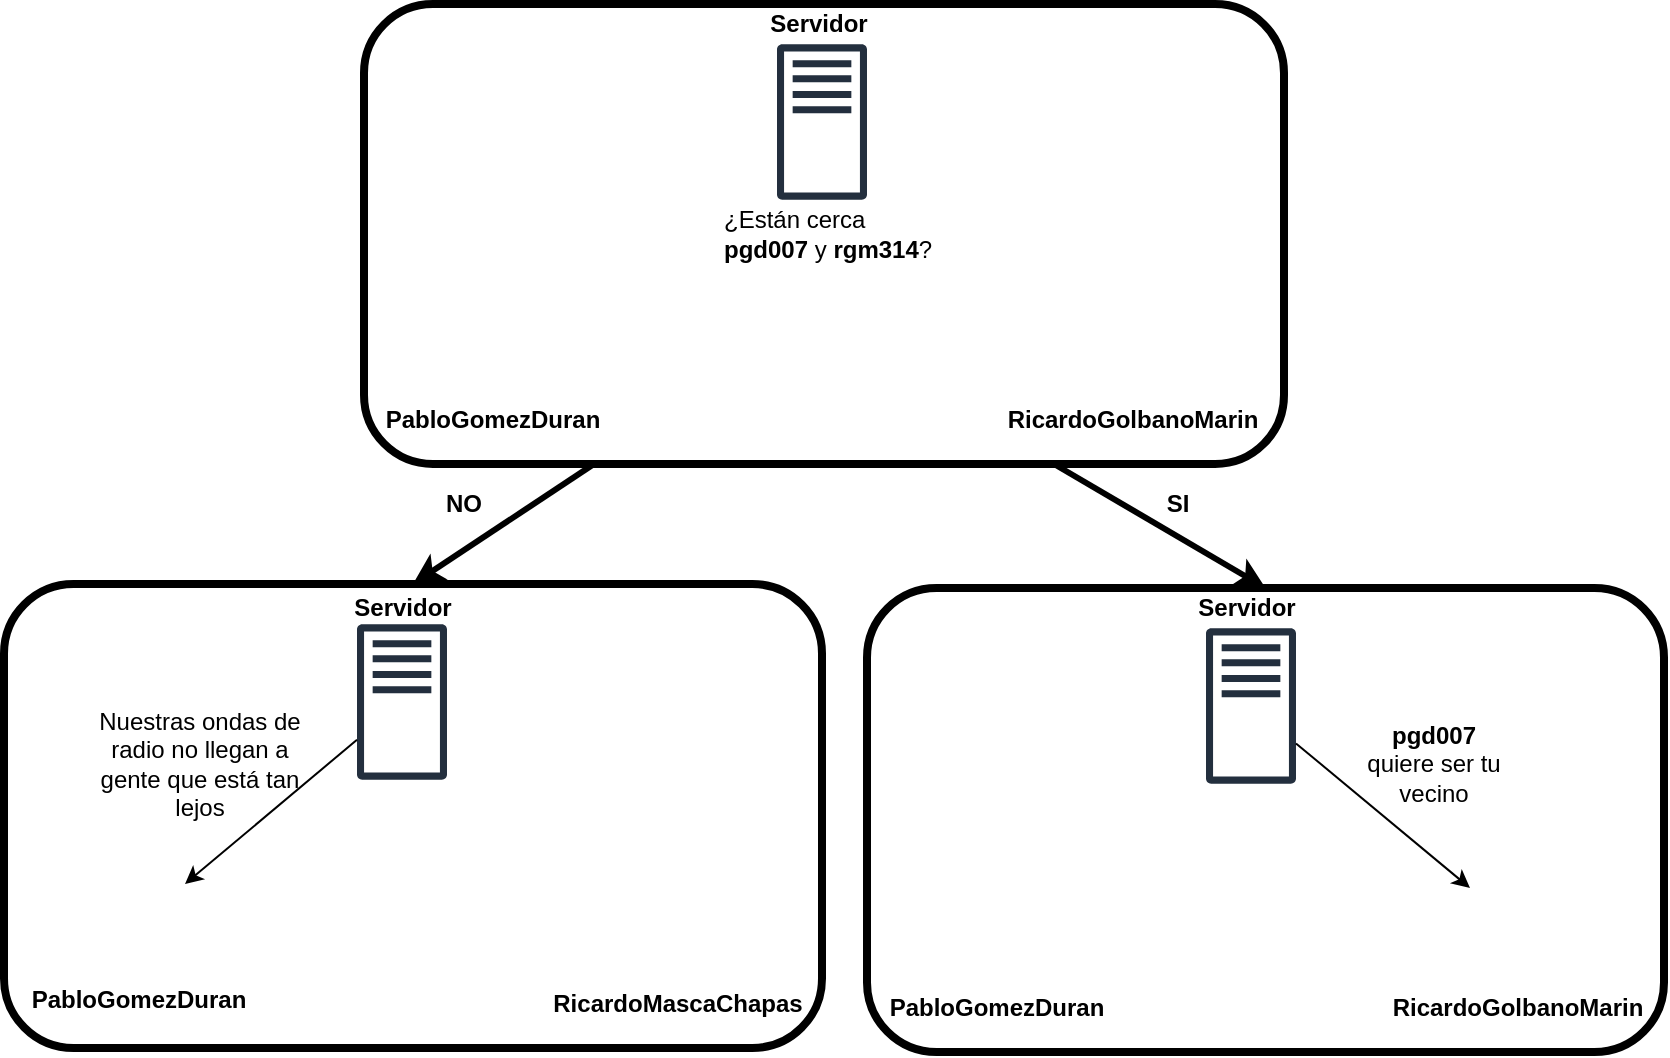 <mxfile version="12.9.7" type="device"><diagram id="yuQPI98vXx0ofhXXwVnL" name="Page-1"><mxGraphModel dx="2048" dy="696" grid="1" gridSize="10" guides="1" tooltips="1" connect="1" arrows="1" fold="1" page="1" pageScale="1" pageWidth="827" pageHeight="1169" math="0" shadow="0"><root><mxCell id="0"/><mxCell id="1" parent="0"/><mxCell id="Rk8jkysvFzLnJgMZytIT-58" value="Servidor" style="text;html=1;align=center;verticalAlign=middle;resizable=0;points=[];autosize=1;fontStyle=1" parent="1" vertex="1"><mxGeometry x="371.5" y="600" width="70" height="20" as="geometry"/></mxCell><mxCell id="Rk8jkysvFzLnJgMZytIT-59" value="" style="outlineConnect=0;fontColor=#232F3E;gradientColor=none;fillColor=#232F3E;strokeColor=none;dashed=0;verticalLabelPosition=bottom;verticalAlign=top;align=center;html=1;fontSize=12;fontStyle=0;aspect=fixed;pointerEvents=1;shape=mxgraph.aws4.traditional_server;" parent="1" vertex="1"><mxGeometry x="386.5" y="620" width="45" height="78" as="geometry"/></mxCell><mxCell id="Rk8jkysvFzLnJgMZytIT-60" value="" style="shape=image;html=1;verticalAlign=top;verticalLabelPosition=bottom;labelBackgroundColor=#ffffff;imageAspect=0;aspect=fixed;image=https://cdn2.iconfinder.com/data/icons/pittogrammi/142/04-128.png" parent="1" vertex="1"><mxGeometry x="219.5" y="750" width="48" height="48" as="geometry"/></mxCell><mxCell id="Rk8jkysvFzLnJgMZytIT-61" value="" style="shape=image;html=1;verticalAlign=top;verticalLabelPosition=bottom;labelBackgroundColor=#ffffff;imageAspect=0;aspect=fixed;image=https://cdn2.iconfinder.com/data/icons/pittogrammi/142/04-128.png" parent="1" vertex="1"><mxGeometry x="539.5" y="750" width="48" height="48" as="geometry"/></mxCell><mxCell id="Rk8jkysvFzLnJgMZytIT-69" value="&lt;div&gt;¿Están cerca &lt;b&gt;pgd007 &lt;/b&gt;y &lt;b&gt;rgm314&lt;/b&gt;?&lt;br&gt;&lt;/div&gt;" style="text;html=1;strokeColor=none;fillColor=none;align=left;verticalAlign=middle;whiteSpace=wrap;rounded=0;fontSize=12;" parent="1" vertex="1"><mxGeometry x="358.07" y="685" width="111.87" height="60" as="geometry"/></mxCell><mxCell id="Rk8jkysvFzLnJgMZytIT-70" value="" style="rounded=1;whiteSpace=wrap;html=1;fillColor=none;fontSize=12;align=left;strokeWidth=4;" parent="1" vertex="1"><mxGeometry x="180" y="600" width="460" height="230" as="geometry"/></mxCell><mxCell id="Rk8jkysvFzLnJgMZytIT-80" value="Servidor" style="text;html=1;align=center;verticalAlign=middle;resizable=0;points=[];autosize=1;fontStyle=1" parent="1" vertex="1"><mxGeometry x="586" y="892" width="70" height="20" as="geometry"/></mxCell><mxCell id="Rk8jkysvFzLnJgMZytIT-81" value="" style="outlineConnect=0;fontColor=#232F3E;gradientColor=none;fillColor=#232F3E;strokeColor=none;dashed=0;verticalLabelPosition=bottom;verticalAlign=top;align=center;html=1;fontSize=12;fontStyle=0;aspect=fixed;pointerEvents=1;shape=mxgraph.aws4.traditional_server;" parent="1" vertex="1"><mxGeometry x="601" y="912" width="45" height="78" as="geometry"/></mxCell><mxCell id="Rk8jkysvFzLnJgMZytIT-82" value="" style="shape=image;html=1;verticalAlign=top;verticalLabelPosition=bottom;labelBackgroundColor=#ffffff;imageAspect=0;aspect=fixed;image=https://cdn2.iconfinder.com/data/icons/pittogrammi/142/04-128.png" parent="1" vertex="1"><mxGeometry x="467" y="1042" width="48" height="48" as="geometry"/></mxCell><mxCell id="Rk8jkysvFzLnJgMZytIT-83" value="" style="shape=image;html=1;verticalAlign=top;verticalLabelPosition=bottom;labelBackgroundColor=#ffffff;imageAspect=0;aspect=fixed;image=https://cdn2.iconfinder.com/data/icons/pittogrammi/142/04-128.png" parent="1" vertex="1"><mxGeometry x="733" y="1042" width="48" height="48" as="geometry"/></mxCell><mxCell id="Rk8jkysvFzLnJgMZytIT-94" value="Servidor" style="text;html=1;align=center;verticalAlign=middle;resizable=0;points=[];autosize=1;fontStyle=1" parent="1" vertex="1"><mxGeometry x="164" y="892" width="70" height="20" as="geometry"/></mxCell><mxCell id="Rk8jkysvFzLnJgMZytIT-95" value="" style="outlineConnect=0;fontColor=#232F3E;gradientColor=none;fillColor=#232F3E;strokeColor=none;dashed=0;verticalLabelPosition=bottom;verticalAlign=top;align=center;html=1;fontSize=12;fontStyle=0;aspect=fixed;pointerEvents=1;shape=mxgraph.aws4.traditional_server;" parent="1" vertex="1"><mxGeometry x="176.5" y="910" width="45" height="78" as="geometry"/></mxCell><mxCell id="Rk8jkysvFzLnJgMZytIT-96" value="" style="shape=image;html=1;verticalAlign=top;verticalLabelPosition=bottom;labelBackgroundColor=#ffffff;imageAspect=0;aspect=fixed;image=https://cdn2.iconfinder.com/data/icons/pittogrammi/142/04-128.png" parent="1" vertex="1"><mxGeometry x="42.5" y="1040" width="48" height="48" as="geometry"/></mxCell><mxCell id="Rk8jkysvFzLnJgMZytIT-97" value="" style="shape=image;html=1;verticalAlign=top;verticalLabelPosition=bottom;labelBackgroundColor=#ffffff;imageAspect=0;aspect=fixed;image=https://cdn2.iconfinder.com/data/icons/pittogrammi/142/04-128.png" parent="1" vertex="1"><mxGeometry x="312.5" y="1040" width="48" height="48" as="geometry"/></mxCell><mxCell id="Rk8jkysvFzLnJgMZytIT-99" value="RicardoMascaChapas" style="text;html=1;strokeColor=none;fillColor=none;align=center;verticalAlign=middle;whiteSpace=wrap;rounded=0;fontSize=12;fontStyle=1" parent="1" vertex="1"><mxGeometry x="316.5" y="1090" width="40" height="20" as="geometry"/></mxCell><mxCell id="Rk8jkysvFzLnJgMZytIT-100" value="" style="rounded=1;whiteSpace=wrap;html=1;fillColor=none;fontSize=12;align=left;strokeWidth=4;" parent="1" vertex="1"><mxGeometry x="431.5" y="892" width="398.5" height="232" as="geometry"/></mxCell><mxCell id="Rk8jkysvFzLnJgMZytIT-101" value="" style="rounded=1;whiteSpace=wrap;html=1;fillColor=none;fontSize=12;align=left;strokeWidth=4;" parent="1" vertex="1"><mxGeometry y="890" width="409" height="232" as="geometry"/></mxCell><mxCell id="Rk8jkysvFzLnJgMZytIT-102" value="" style="endArrow=classic;html=1;fontSize=12;exitX=0.75;exitY=1;exitDx=0;exitDy=0;entryX=0.5;entryY=0;entryDx=0;entryDy=0;strokeWidth=3;" parent="1" source="Rk8jkysvFzLnJgMZytIT-70" target="Rk8jkysvFzLnJgMZytIT-100" edge="1"><mxGeometry width="50" height="50" relative="1" as="geometry"><mxPoint x="510" y="970" as="sourcePoint"/><mxPoint x="560" y="920" as="targetPoint"/></mxGeometry></mxCell><mxCell id="Rk8jkysvFzLnJgMZytIT-104" value="" style="endArrow=classic;html=1;fontSize=12;exitX=0.25;exitY=1;exitDx=0;exitDy=0;entryX=0.5;entryY=0;entryDx=0;entryDy=0;strokeWidth=3;" parent="1" source="Rk8jkysvFzLnJgMZytIT-70" target="Rk8jkysvFzLnJgMZytIT-101" edge="1"><mxGeometry width="50" height="50" relative="1" as="geometry"><mxPoint x="1.5" y="790" as="sourcePoint"/><mxPoint x="110.5" y="850" as="targetPoint"/></mxGeometry></mxCell><mxCell id="Rk8jkysvFzLnJgMZytIT-107" value="SI" style="text;html=1;strokeColor=none;fillColor=none;align=center;verticalAlign=middle;whiteSpace=wrap;rounded=0;fontSize=12;fontStyle=1" parent="1" vertex="1"><mxGeometry x="566.5" y="840" width="40" height="20" as="geometry"/></mxCell><mxCell id="Rk8jkysvFzLnJgMZytIT-108" value="NO" style="text;html=1;strokeColor=none;fillColor=none;align=center;verticalAlign=middle;whiteSpace=wrap;rounded=0;fontSize=12;fontStyle=1" parent="1" vertex="1"><mxGeometry x="210" y="840" width="40" height="20" as="geometry"/></mxCell><mxCell id="Rk8jkysvFzLnJgMZytIT-111" value="" style="endArrow=classic;html=1;strokeWidth=1;fontSize=12;entryX=1;entryY=0;entryDx=0;entryDy=0;" parent="1" source="Rk8jkysvFzLnJgMZytIT-95" target="Rk8jkysvFzLnJgMZytIT-96" edge="1"><mxGeometry width="50" height="50" relative="1" as="geometry"><mxPoint x="170" y="1010" as="sourcePoint"/><mxPoint x="140" y="920" as="targetPoint"/></mxGeometry></mxCell><mxCell id="Rk8jkysvFzLnJgMZytIT-112" value="Nuestras ondas de radio no llegan a gente que está tan lejos" style="text;html=1;strokeColor=none;fillColor=none;align=center;verticalAlign=middle;whiteSpace=wrap;rounded=0;fontSize=12;" parent="1" vertex="1"><mxGeometry x="42.5" y="970" width="110" height="20" as="geometry"/></mxCell><mxCell id="Rk8jkysvFzLnJgMZytIT-113" value="" style="endArrow=classic;html=1;strokeWidth=1;fontSize=12;entryX=0;entryY=0;entryDx=0;entryDy=0;" parent="1" source="Rk8jkysvFzLnJgMZytIT-81" target="Rk8jkysvFzLnJgMZytIT-83" edge="1"><mxGeometry width="50" height="50" relative="1" as="geometry"><mxPoint x="684.5" y="1040" as="sourcePoint"/><mxPoint x="734.5" y="940" as="targetPoint"/></mxGeometry></mxCell><mxCell id="Rk8jkysvFzLnJgMZytIT-114" value="&lt;b&gt;pgd007 &lt;/b&gt;quiere ser tu vecino" style="text;html=1;strokeColor=none;fillColor=none;align=center;verticalAlign=middle;whiteSpace=wrap;rounded=0;fontSize=12;" parent="1" vertex="1"><mxGeometry x="674.5" y="970" width="80" height="20" as="geometry"/></mxCell><mxCell id="TH1WxLZH0us1bPNFvh-Y-3" value="PabloGomezDuran" style="text;html=1;align=center;verticalAlign=middle;resizable=0;points=[];autosize=1;fontStyle=1" vertex="1" parent="1"><mxGeometry x="183.5" y="798" width="120" height="20" as="geometry"/></mxCell><mxCell id="TH1WxLZH0us1bPNFvh-Y-5" value="PabloGomezDuran" style="text;html=1;align=center;verticalAlign=middle;resizable=0;points=[];autosize=1;fontStyle=1" vertex="1" parent="1"><mxGeometry x="6.5" y="1088" width="120" height="20" as="geometry"/></mxCell><mxCell id="TH1WxLZH0us1bPNFvh-Y-6" value="PabloGomezDuran" style="text;html=1;align=center;verticalAlign=middle;resizable=0;points=[];autosize=1;fontStyle=1" vertex="1" parent="1"><mxGeometry x="436" y="1092" width="120" height="20" as="geometry"/></mxCell><mxCell id="TH1WxLZH0us1bPNFvh-Y-9" value="RicardoGolbanoMarin" style="text;html=1;align=center;verticalAlign=middle;resizable=0;points=[];autosize=1;fontStyle=1" vertex="1" parent="1"><mxGeometry x="493.5" y="798" width="140" height="20" as="geometry"/></mxCell><mxCell id="TH1WxLZH0us1bPNFvh-Y-11" value="RicardoGolbanoMarin" style="text;html=1;strokeColor=none;fillColor=none;align=center;verticalAlign=middle;whiteSpace=wrap;rounded=0;fontStyle=1" vertex="1" parent="1"><mxGeometry x="697" y="1092" width="120" height="20" as="geometry"/></mxCell></root></mxGraphModel></diagram></mxfile>